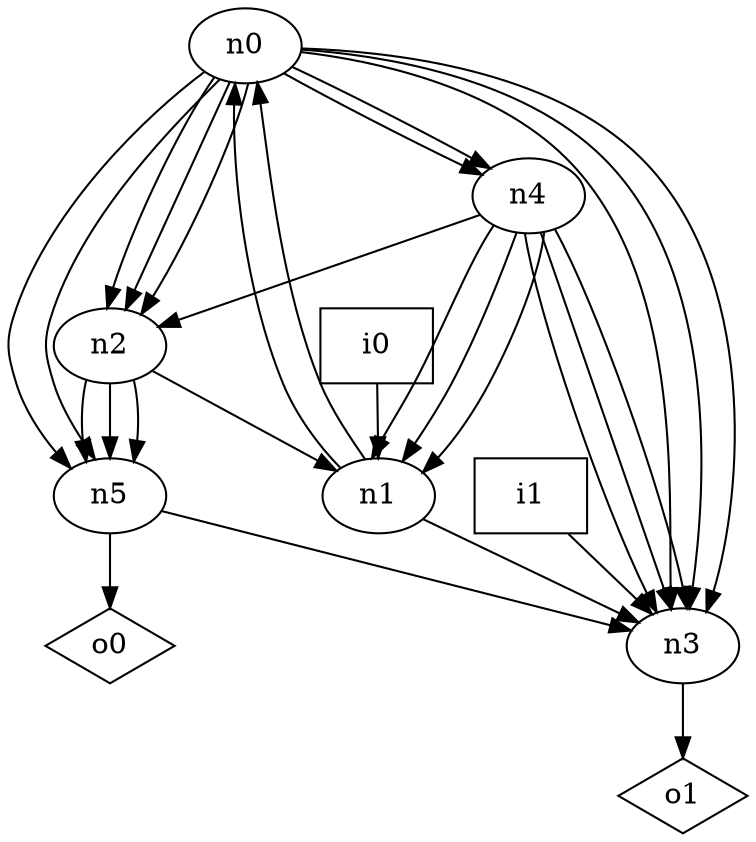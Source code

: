 digraph G {
n0 [label="n0"];
n1 [label="n1"];
n2 [label="n2"];
n3 [label="n3"];
n4 [label="n4"];
n5 [label="n5"];
n6 [label="i0",shape="box"];
n7 [label="i1",shape="box"];
n8 [label="o0",shape="diamond"];
n9 [label="o1",shape="diamond"];
n0 -> n2
n0 -> n2
n0 -> n2
n0 -> n3
n0 -> n3
n0 -> n3
n0 -> n4
n0 -> n4
n0 -> n5
n0 -> n5
n1 -> n0
n1 -> n0
n1 -> n3
n2 -> n1
n2 -> n5
n2 -> n5
n2 -> n5
n3 -> n9
n4 -> n1
n4 -> n1
n4 -> n1
n4 -> n2
n4 -> n3
n4 -> n3
n4 -> n3
n5 -> n3
n5 -> n8
n6 -> n1
n7 -> n3
}